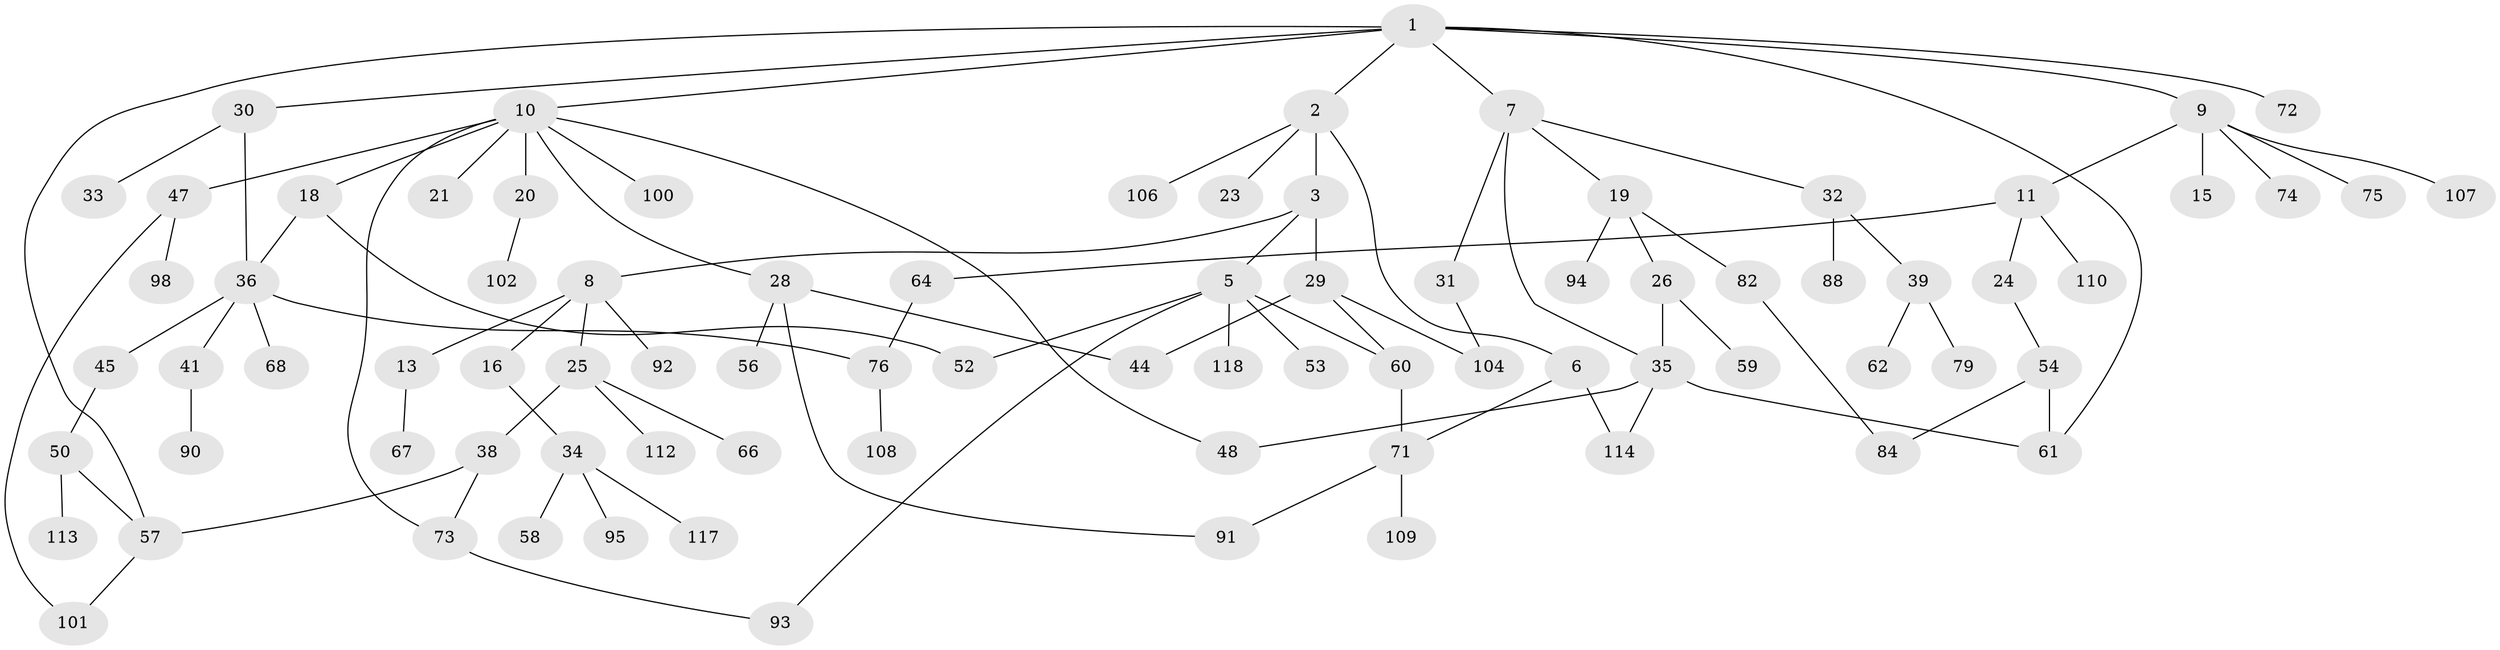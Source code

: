 // Generated by graph-tools (version 1.1) at 2025/51/02/27/25 19:51:37]
// undirected, 83 vertices, 101 edges
graph export_dot {
graph [start="1"]
  node [color=gray90,style=filled];
  1 [super="+4"];
  2 [super="+22"];
  3;
  5 [super="+42"];
  6 [super="+83"];
  7 [super="+14"];
  8 [super="+12"];
  9 [super="+46"];
  10 [super="+17"];
  11;
  13 [super="+37"];
  15;
  16 [super="+87"];
  18 [super="+116"];
  19 [super="+27"];
  20;
  21;
  23;
  24 [super="+78"];
  25 [super="+80"];
  26 [super="+70"];
  28 [super="+63"];
  29 [super="+77"];
  30;
  31 [super="+40"];
  32 [super="+51"];
  33;
  34;
  35 [super="+43"];
  36 [super="+81"];
  38;
  39 [super="+49"];
  41;
  44 [super="+55"];
  45;
  47 [super="+97"];
  48 [super="+65"];
  50;
  52;
  53;
  54 [super="+99"];
  56;
  57 [super="+86"];
  58;
  59 [super="+96"];
  60;
  61 [super="+69"];
  62;
  64;
  66;
  67 [super="+89"];
  68;
  71 [super="+105"];
  72;
  73 [super="+115"];
  74;
  75;
  76 [super="+85"];
  79;
  82;
  84;
  88;
  90 [super="+103"];
  91;
  92;
  93;
  94 [super="+119"];
  95;
  98;
  100;
  101 [super="+111"];
  102;
  104;
  106;
  107;
  108;
  109;
  110;
  112;
  113;
  114;
  117;
  118;
  1 -- 2;
  1 -- 7;
  1 -- 9;
  1 -- 10;
  1 -- 72;
  1 -- 61;
  1 -- 30;
  1 -- 57;
  2 -- 3;
  2 -- 6;
  2 -- 23;
  2 -- 106;
  3 -- 5;
  3 -- 8;
  3 -- 29;
  5 -- 60;
  5 -- 93;
  5 -- 53;
  5 -- 52;
  5 -- 118;
  6 -- 114;
  6 -- 71;
  7 -- 32;
  7 -- 35;
  7 -- 19;
  7 -- 31;
  8 -- 25;
  8 -- 16;
  8 -- 92;
  8 -- 13;
  9 -- 11;
  9 -- 15;
  9 -- 74;
  9 -- 75;
  9 -- 107;
  10 -- 21;
  10 -- 28;
  10 -- 47;
  10 -- 48;
  10 -- 18;
  10 -- 100;
  10 -- 20;
  10 -- 73;
  11 -- 24;
  11 -- 64;
  11 -- 110;
  13 -- 67;
  16 -- 34;
  18 -- 52;
  18 -- 36;
  19 -- 26;
  19 -- 82;
  19 -- 94;
  20 -- 102;
  24 -- 54;
  25 -- 38;
  25 -- 66;
  25 -- 112;
  26 -- 59;
  26 -- 35;
  28 -- 56;
  28 -- 91;
  28 -- 44;
  29 -- 44;
  29 -- 104;
  29 -- 60;
  30 -- 33;
  30 -- 36;
  31 -- 104;
  32 -- 39;
  32 -- 88;
  34 -- 58;
  34 -- 95;
  34 -- 117;
  35 -- 61;
  35 -- 48;
  35 -- 114;
  36 -- 41;
  36 -- 45 [weight=2];
  36 -- 68;
  36 -- 76;
  38 -- 57;
  38 -- 73;
  39 -- 62;
  39 -- 79;
  41 -- 90;
  45 -- 50;
  47 -- 101;
  47 -- 98;
  50 -- 113;
  50 -- 57;
  54 -- 84;
  54 -- 61;
  57 -- 101;
  60 -- 71;
  64 -- 76;
  71 -- 91;
  71 -- 109;
  73 -- 93;
  76 -- 108;
  82 -- 84;
}
